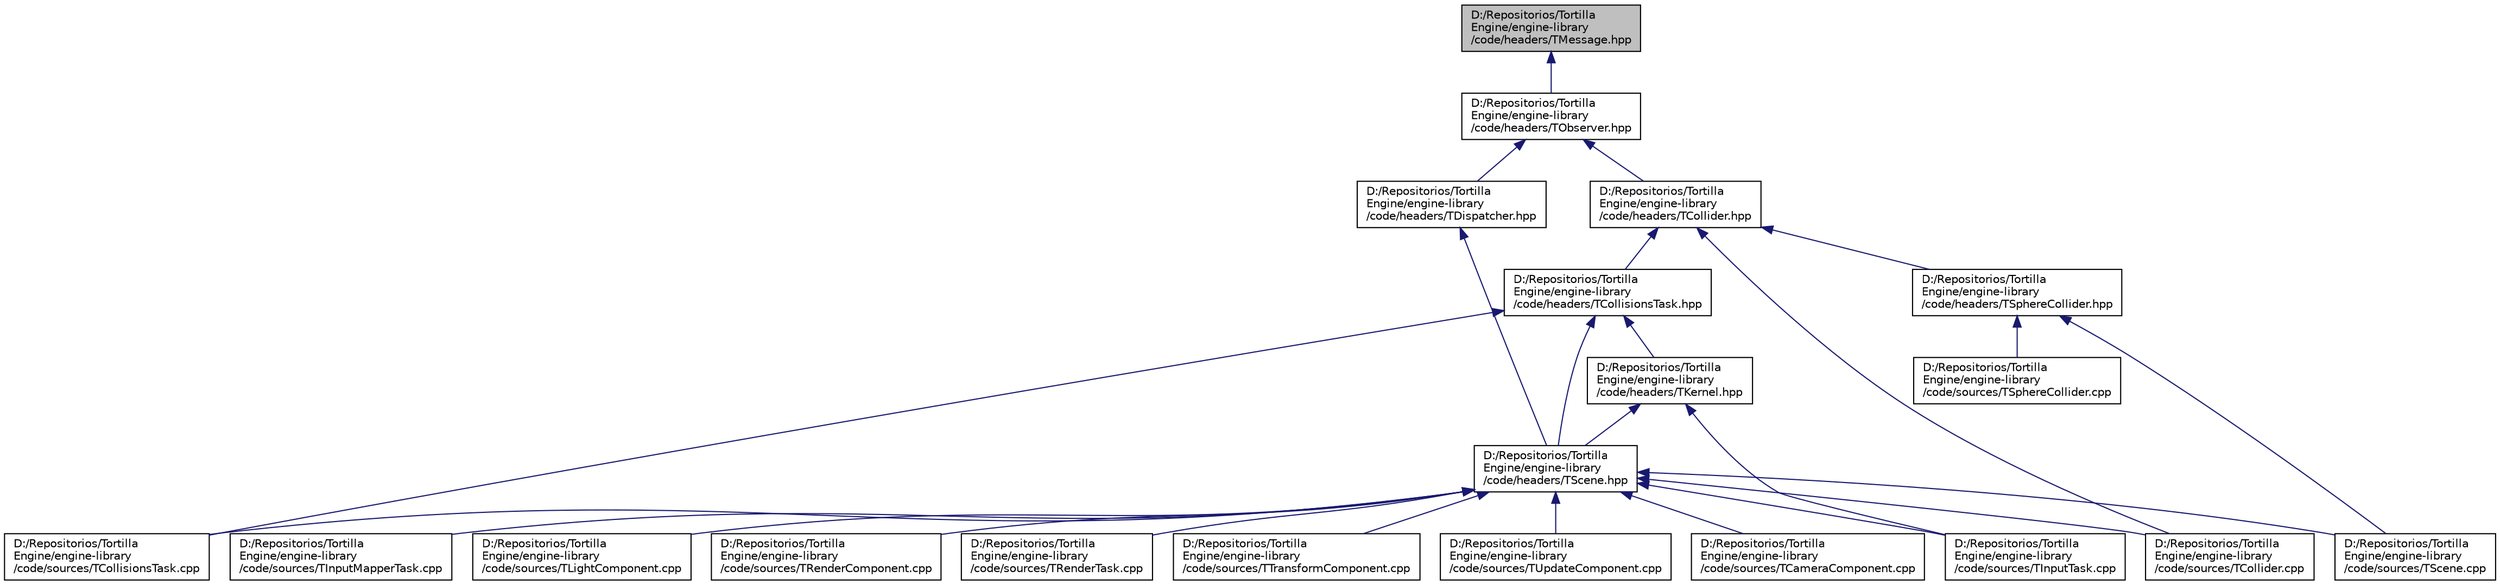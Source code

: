 digraph "D:/Repositorios/TortillaEngine/engine-library/code/headers/TMessage.hpp"
{
 // LATEX_PDF_SIZE
  edge [fontname="Helvetica",fontsize="10",labelfontname="Helvetica",labelfontsize="10"];
  node [fontname="Helvetica",fontsize="10",shape=record];
  Node1 [label="D:/Repositorios/Tortilla\lEngine/engine-library\l/code/headers/TMessage.hpp",height=0.2,width=0.4,color="black", fillcolor="grey75", style="filled", fontcolor="black",tooltip=" "];
  Node1 -> Node2 [dir="back",color="midnightblue",fontsize="10",style="solid",fontname="Helvetica"];
  Node2 [label="D:/Repositorios/Tortilla\lEngine/engine-library\l/code/headers/TObserver.hpp",height=0.2,width=0.4,color="black", fillcolor="white", style="filled",URL="$_t_observer_8hpp.html",tooltip=" "];
  Node2 -> Node3 [dir="back",color="midnightblue",fontsize="10",style="solid",fontname="Helvetica"];
  Node3 [label="D:/Repositorios/Tortilla\lEngine/engine-library\l/code/headers/TCollider.hpp",height=0.2,width=0.4,color="black", fillcolor="white", style="filled",URL="$_t_collider_8hpp.html",tooltip=" "];
  Node3 -> Node4 [dir="back",color="midnightblue",fontsize="10",style="solid",fontname="Helvetica"];
  Node4 [label="D:/Repositorios/Tortilla\lEngine/engine-library\l/code/headers/TCollisionsTask.hpp",height=0.2,width=0.4,color="black", fillcolor="white", style="filled",URL="$_t_collisions_task_8hpp.html",tooltip=" "];
  Node4 -> Node5 [dir="back",color="midnightblue",fontsize="10",style="solid",fontname="Helvetica"];
  Node5 [label="D:/Repositorios/Tortilla\lEngine/engine-library\l/code/headers/TKernel.hpp",height=0.2,width=0.4,color="black", fillcolor="white", style="filled",URL="$_t_kernel_8hpp.html",tooltip=" "];
  Node5 -> Node6 [dir="back",color="midnightblue",fontsize="10",style="solid",fontname="Helvetica"];
  Node6 [label="D:/Repositorios/Tortilla\lEngine/engine-library\l/code/headers/TScene.hpp",height=0.2,width=0.4,color="black", fillcolor="white", style="filled",URL="$_t_scene_8hpp.html",tooltip=" "];
  Node6 -> Node7 [dir="back",color="midnightblue",fontsize="10",style="solid",fontname="Helvetica"];
  Node7 [label="D:/Repositorios/Tortilla\lEngine/engine-library\l/code/sources/TCameraComponent.cpp",height=0.2,width=0.4,color="black", fillcolor="white", style="filled",URL="$_t_camera_component_8cpp.html",tooltip=" "];
  Node6 -> Node8 [dir="back",color="midnightblue",fontsize="10",style="solid",fontname="Helvetica"];
  Node8 [label="D:/Repositorios/Tortilla\lEngine/engine-library\l/code/sources/TCollider.cpp",height=0.2,width=0.4,color="black", fillcolor="white", style="filled",URL="$_t_collider_8cpp.html",tooltip=" "];
  Node6 -> Node9 [dir="back",color="midnightblue",fontsize="10",style="solid",fontname="Helvetica"];
  Node9 [label="D:/Repositorios/Tortilla\lEngine/engine-library\l/code/sources/TCollisionsTask.cpp",height=0.2,width=0.4,color="black", fillcolor="white", style="filled",URL="$_t_collisions_task_8cpp.html",tooltip=" "];
  Node6 -> Node10 [dir="back",color="midnightblue",fontsize="10",style="solid",fontname="Helvetica"];
  Node10 [label="D:/Repositorios/Tortilla\lEngine/engine-library\l/code/sources/TInputMapperTask.cpp",height=0.2,width=0.4,color="black", fillcolor="white", style="filled",URL="$_t_input_mapper_task_8cpp.html",tooltip=" "];
  Node6 -> Node11 [dir="back",color="midnightblue",fontsize="10",style="solid",fontname="Helvetica"];
  Node11 [label="D:/Repositorios/Tortilla\lEngine/engine-library\l/code/sources/TInputTask.cpp",height=0.2,width=0.4,color="black", fillcolor="white", style="filled",URL="$_t_input_task_8cpp.html",tooltip=" "];
  Node6 -> Node12 [dir="back",color="midnightblue",fontsize="10",style="solid",fontname="Helvetica"];
  Node12 [label="D:/Repositorios/Tortilla\lEngine/engine-library\l/code/sources/TLightComponent.cpp",height=0.2,width=0.4,color="black", fillcolor="white", style="filled",URL="$_t_light_component_8cpp.html",tooltip=" "];
  Node6 -> Node13 [dir="back",color="midnightblue",fontsize="10",style="solid",fontname="Helvetica"];
  Node13 [label="D:/Repositorios/Tortilla\lEngine/engine-library\l/code/sources/TRenderComponent.cpp",height=0.2,width=0.4,color="black", fillcolor="white", style="filled",URL="$_t_render_component_8cpp.html",tooltip=" "];
  Node6 -> Node14 [dir="back",color="midnightblue",fontsize="10",style="solid",fontname="Helvetica"];
  Node14 [label="D:/Repositorios/Tortilla\lEngine/engine-library\l/code/sources/TRenderTask.cpp",height=0.2,width=0.4,color="black", fillcolor="white", style="filled",URL="$_t_render_task_8cpp.html",tooltip=" "];
  Node6 -> Node15 [dir="back",color="midnightblue",fontsize="10",style="solid",fontname="Helvetica"];
  Node15 [label="D:/Repositorios/Tortilla\lEngine/engine-library\l/code/sources/TScene.cpp",height=0.2,width=0.4,color="black", fillcolor="white", style="filled",URL="$_t_scene_8cpp.html",tooltip=" "];
  Node6 -> Node16 [dir="back",color="midnightblue",fontsize="10",style="solid",fontname="Helvetica"];
  Node16 [label="D:/Repositorios/Tortilla\lEngine/engine-library\l/code/sources/TTransformComponent.cpp",height=0.2,width=0.4,color="black", fillcolor="white", style="filled",URL="$_t_transform_component_8cpp.html",tooltip=" "];
  Node6 -> Node17 [dir="back",color="midnightblue",fontsize="10",style="solid",fontname="Helvetica"];
  Node17 [label="D:/Repositorios/Tortilla\lEngine/engine-library\l/code/sources/TUpdateComponent.cpp",height=0.2,width=0.4,color="black", fillcolor="white", style="filled",URL="$_t_update_component_8cpp.html",tooltip=" "];
  Node5 -> Node11 [dir="back",color="midnightblue",fontsize="10",style="solid",fontname="Helvetica"];
  Node4 -> Node6 [dir="back",color="midnightblue",fontsize="10",style="solid",fontname="Helvetica"];
  Node4 -> Node9 [dir="back",color="midnightblue",fontsize="10",style="solid",fontname="Helvetica"];
  Node3 -> Node18 [dir="back",color="midnightblue",fontsize="10",style="solid",fontname="Helvetica"];
  Node18 [label="D:/Repositorios/Tortilla\lEngine/engine-library\l/code/headers/TSphereCollider.hpp",height=0.2,width=0.4,color="black", fillcolor="white", style="filled",URL="$_t_sphere_collider_8hpp.html",tooltip=" "];
  Node18 -> Node15 [dir="back",color="midnightblue",fontsize="10",style="solid",fontname="Helvetica"];
  Node18 -> Node19 [dir="back",color="midnightblue",fontsize="10",style="solid",fontname="Helvetica"];
  Node19 [label="D:/Repositorios/Tortilla\lEngine/engine-library\l/code/sources/TSphereCollider.cpp",height=0.2,width=0.4,color="black", fillcolor="white", style="filled",URL="$_t_sphere_collider_8cpp.html",tooltip=" "];
  Node3 -> Node8 [dir="back",color="midnightblue",fontsize="10",style="solid",fontname="Helvetica"];
  Node2 -> Node20 [dir="back",color="midnightblue",fontsize="10",style="solid",fontname="Helvetica"];
  Node20 [label="D:/Repositorios/Tortilla\lEngine/engine-library\l/code/headers/TDispatcher.hpp",height=0.2,width=0.4,color="black", fillcolor="white", style="filled",URL="$_t_dispatcher_8hpp.html",tooltip=" "];
  Node20 -> Node6 [dir="back",color="midnightblue",fontsize="10",style="solid",fontname="Helvetica"];
}

